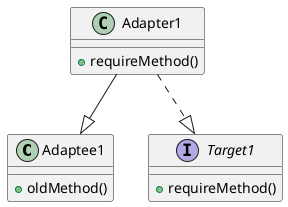 @startuml Adapter1

class Adaptee1 {
    + oldMethod()
}

interface Target1 {
    + requireMethod()
}

class Adapter1 {
    + requireMethod()
}

Adapter1 ..|> Target1
Adapter1 --|> Adaptee1

@enduml

@startuml Adapter2

class Adaptee2 {
    + oldMethod()
}

class Target2 {
    + requireMethod()
}

class Adapter2 {
    + requireMethod()
}

Adapter2 o--> Adaptee2
Adapter2 --> Target2

@enduml
